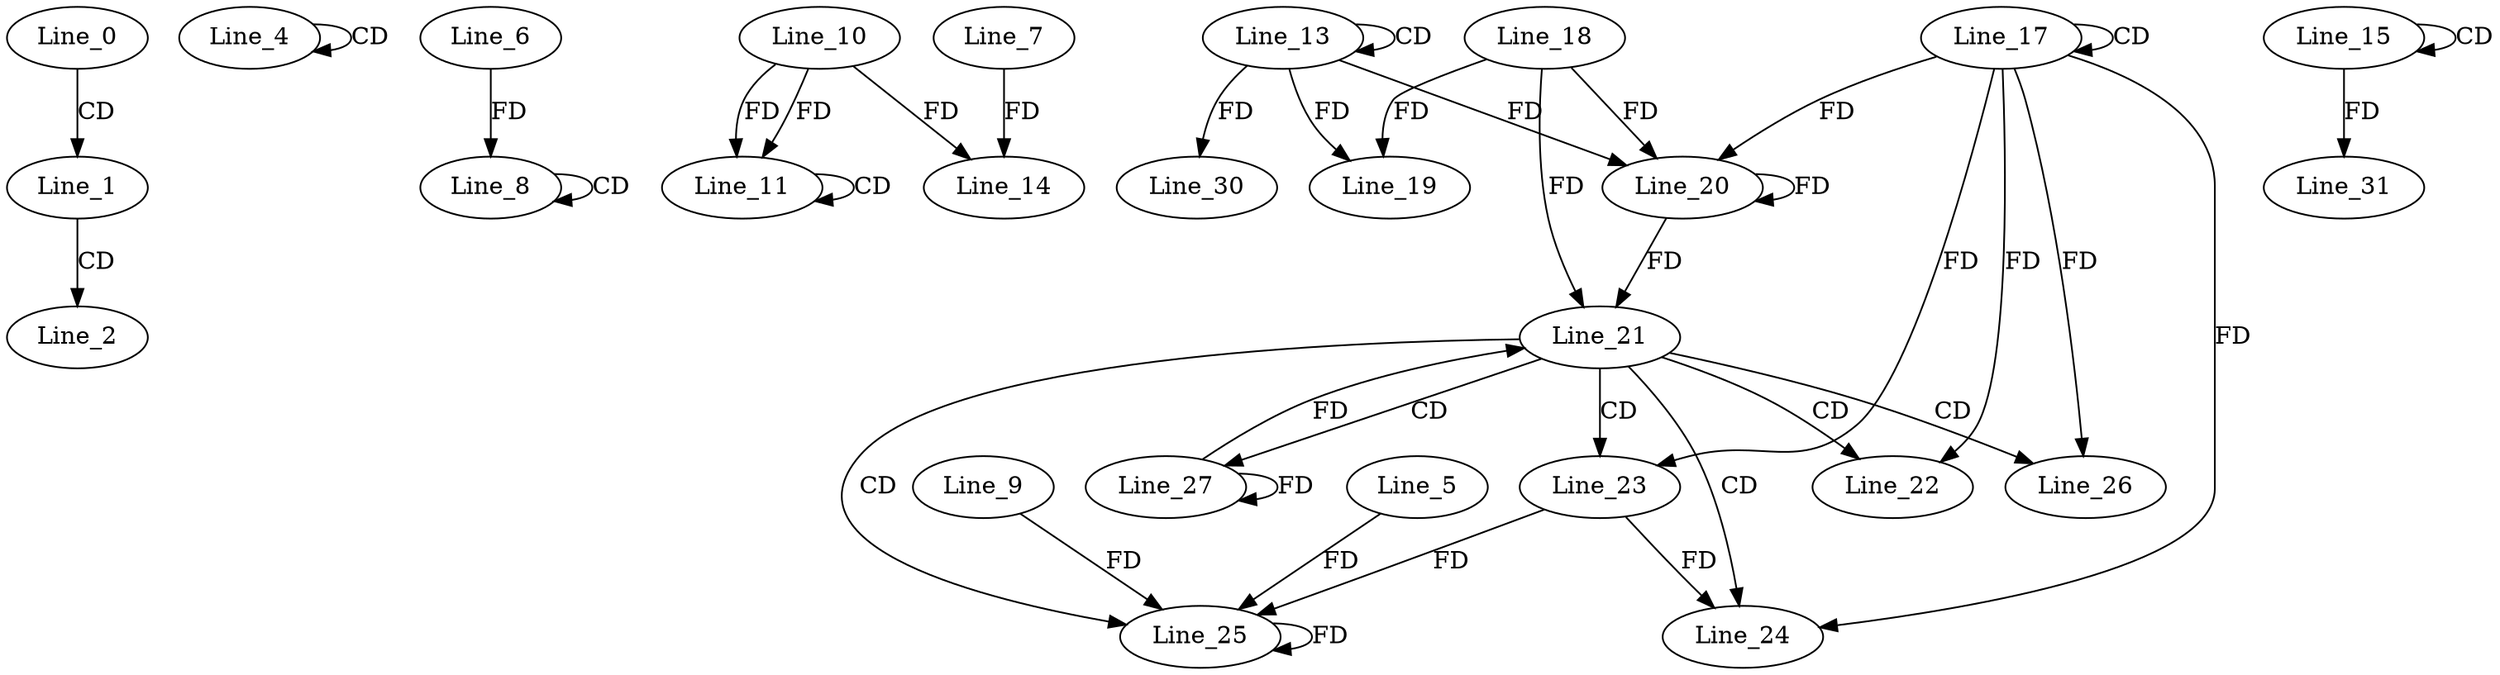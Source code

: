 digraph G {
  Line_0;
  Line_1;
  Line_2;
  Line_4;
  Line_4;
  Line_8;
  Line_8;
  Line_6;
  Line_10;
  Line_11;
  Line_11;
  Line_13;
  Line_13;
  Line_7;
  Line_14;
  Line_14;
  Line_15;
  Line_15;
  Line_17;
  Line_17;
  Line_19;
  Line_18;
  Line_20;
  Line_20;
  Line_21;
  Line_22;
  Line_23;
  Line_23;
  Line_24;
  Line_25;
  Line_9;
  Line_25;
  Line_5;
  Line_26;
  Line_27;
  Line_27;
  Line_30;
  Line_31;
  Line_0 -> Line_1 [ label="CD" ];
  Line_1 -> Line_2 [ label="CD" ];
  Line_4 -> Line_4 [ label="CD" ];
  Line_8 -> Line_8 [ label="CD" ];
  Line_6 -> Line_8 [ label="FD" ];
  Line_10 -> Line_11 [ label="FD" ];
  Line_11 -> Line_11 [ label="CD" ];
  Line_10 -> Line_11 [ label="FD" ];
  Line_13 -> Line_13 [ label="CD" ];
  Line_7 -> Line_14 [ label="FD" ];
  Line_10 -> Line_14 [ label="FD" ];
  Line_15 -> Line_15 [ label="CD" ];
  Line_17 -> Line_17 [ label="CD" ];
  Line_13 -> Line_19 [ label="FD" ];
  Line_18 -> Line_19 [ label="FD" ];
  Line_18 -> Line_20 [ label="FD" ];
  Line_20 -> Line_20 [ label="FD" ];
  Line_13 -> Line_20 [ label="FD" ];
  Line_17 -> Line_20 [ label="FD" ];
  Line_18 -> Line_21 [ label="FD" ];
  Line_20 -> Line_21 [ label="FD" ];
  Line_21 -> Line_22 [ label="CD" ];
  Line_17 -> Line_22 [ label="FD" ];
  Line_21 -> Line_23 [ label="CD" ];
  Line_17 -> Line_23 [ label="FD" ];
  Line_21 -> Line_24 [ label="CD" ];
  Line_17 -> Line_24 [ label="FD" ];
  Line_23 -> Line_24 [ label="FD" ];
  Line_21 -> Line_25 [ label="CD" ];
  Line_25 -> Line_25 [ label="FD" ];
  Line_9 -> Line_25 [ label="FD" ];
  Line_5 -> Line_25 [ label="FD" ];
  Line_23 -> Line_25 [ label="FD" ];
  Line_21 -> Line_26 [ label="CD" ];
  Line_17 -> Line_26 [ label="FD" ];
  Line_21 -> Line_27 [ label="CD" ];
  Line_27 -> Line_27 [ label="FD" ];
  Line_13 -> Line_30 [ label="FD" ];
  Line_15 -> Line_31 [ label="FD" ];
  Line_27 -> Line_21 [ label="FD" ];
}

